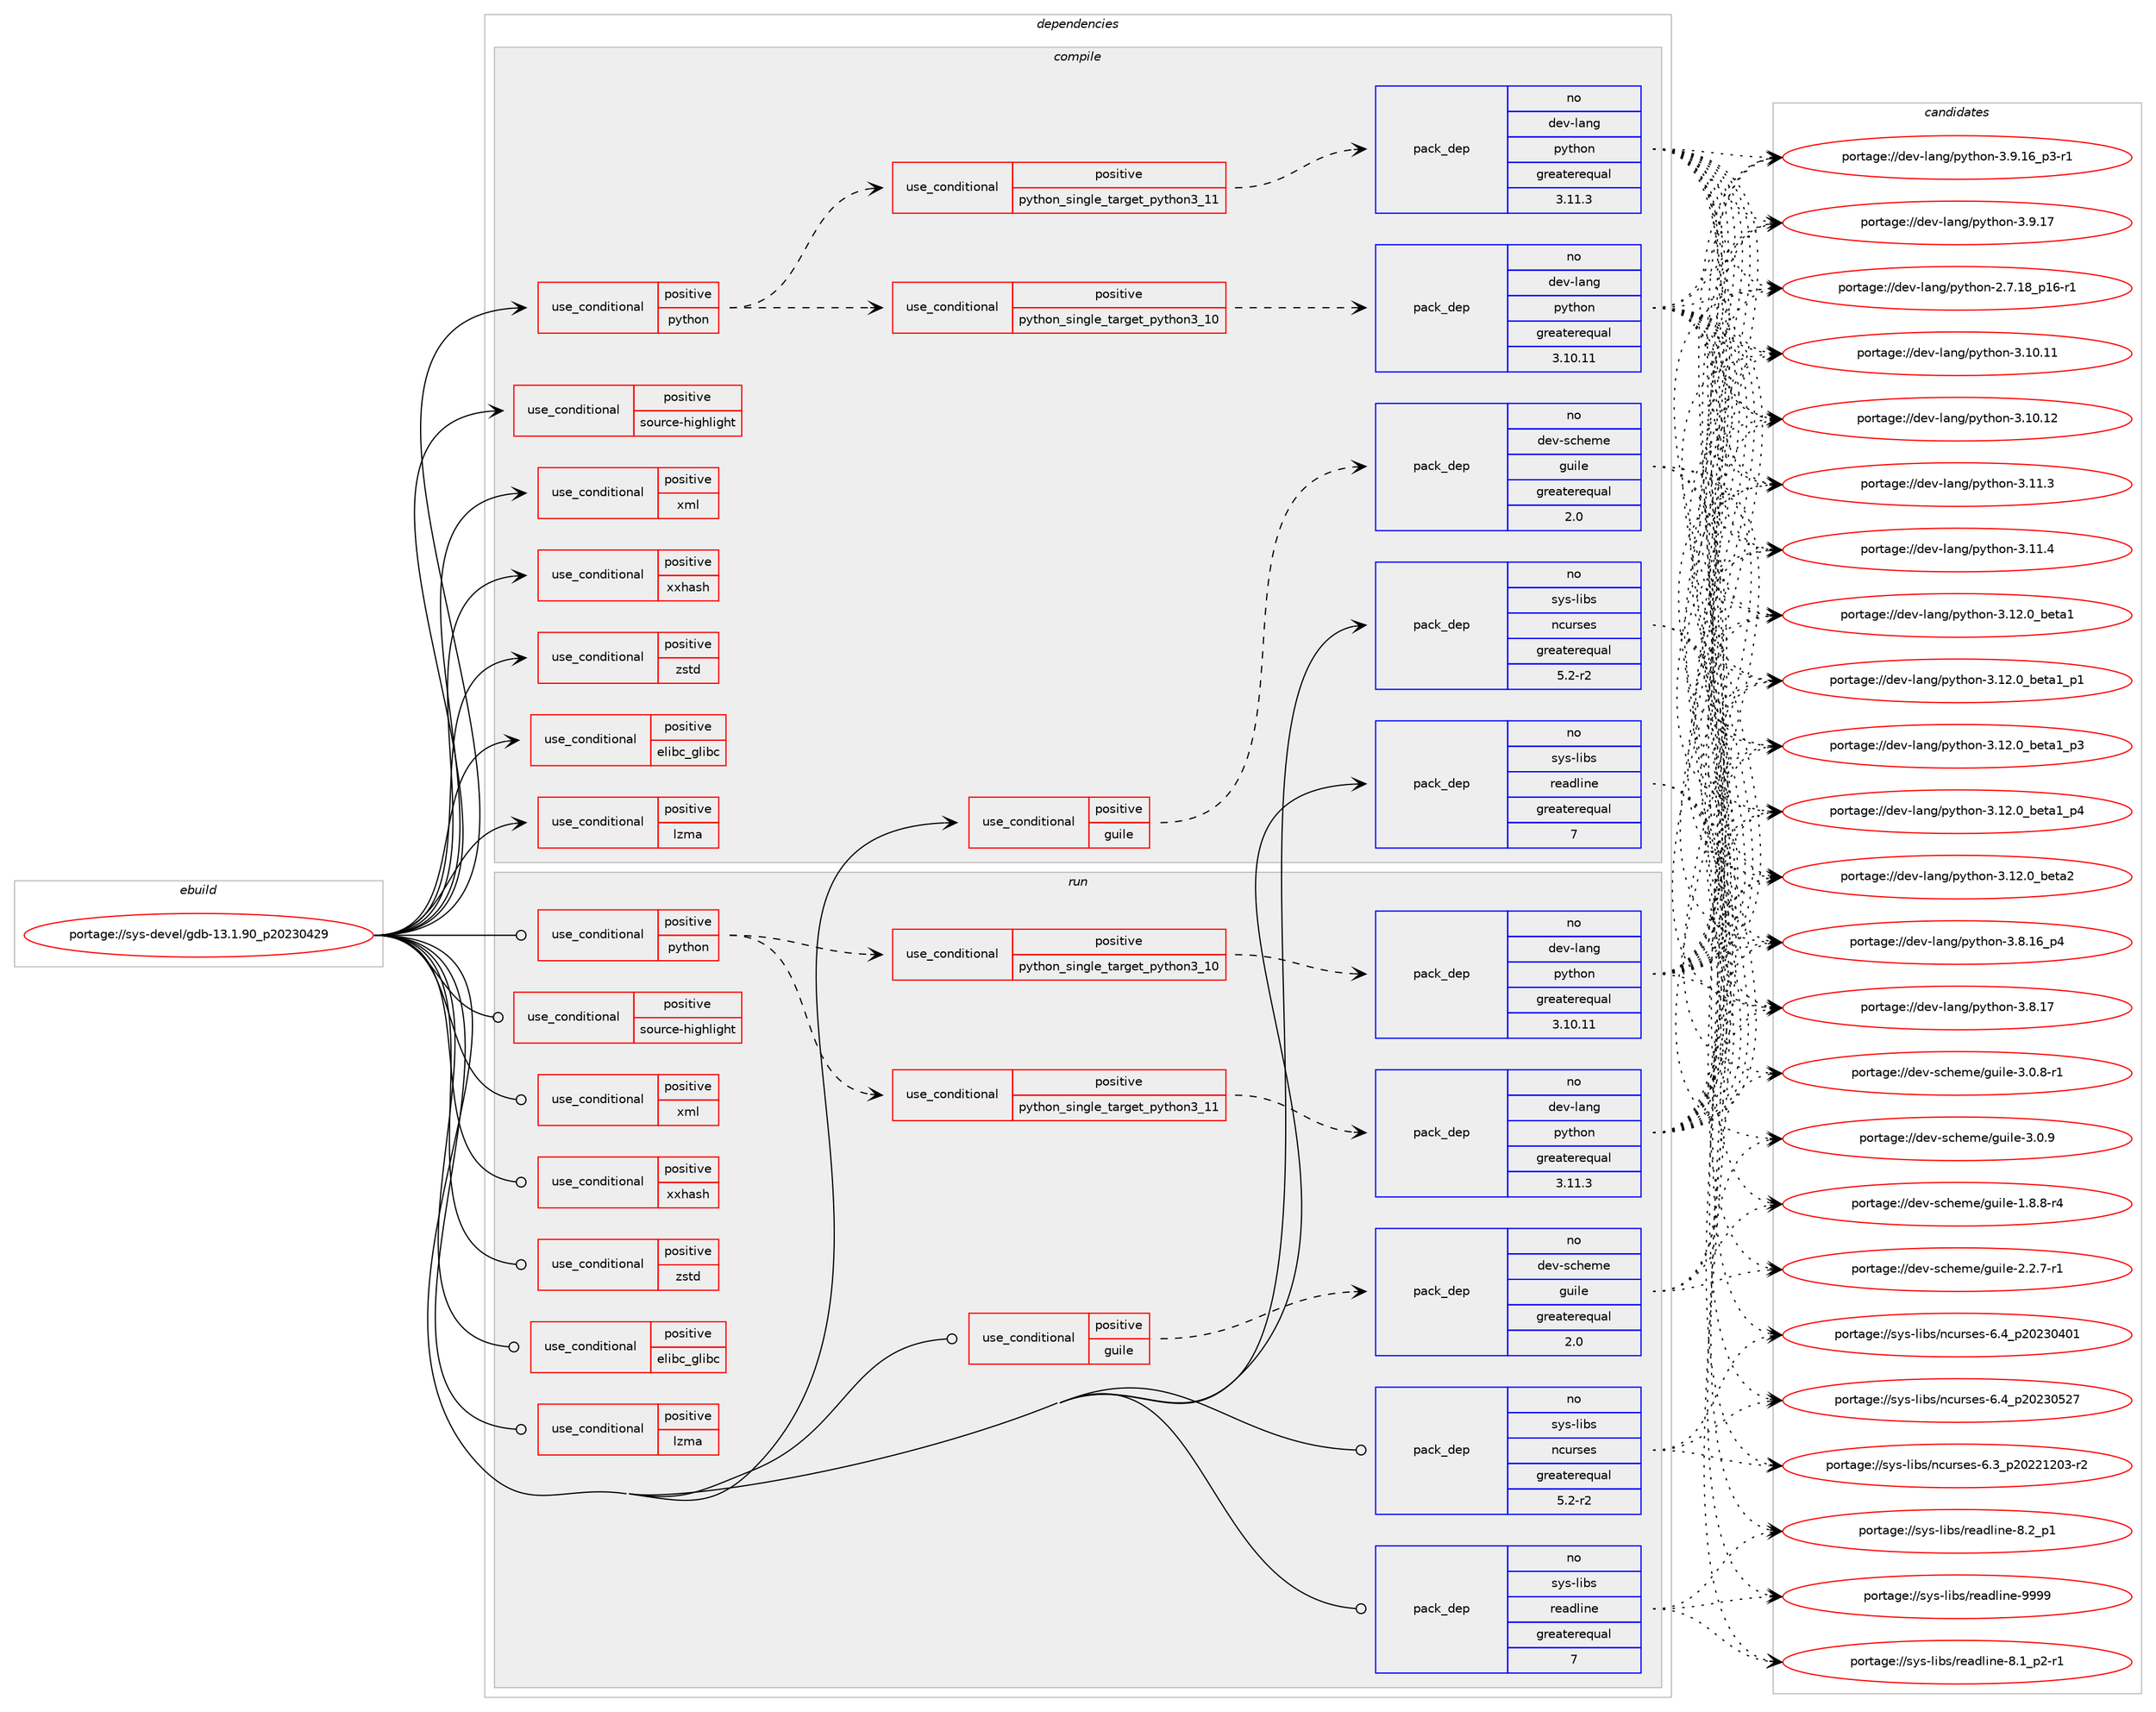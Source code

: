 digraph prolog {

# *************
# Graph options
# *************

newrank=true;
concentrate=true;
compound=true;
graph [rankdir=LR,fontname=Helvetica,fontsize=10,ranksep=1.5];#, ranksep=2.5, nodesep=0.2];
edge  [arrowhead=vee];
node  [fontname=Helvetica,fontsize=10];

# **********
# The ebuild
# **********

subgraph cluster_leftcol {
color=gray;
rank=same;
label=<<i>ebuild</i>>;
id [label="portage://sys-devel/gdb-13.1.90_p20230429", color=red, width=4, href="../sys-devel/gdb-13.1.90_p20230429.svg"];
}

# ****************
# The dependencies
# ****************

subgraph cluster_midcol {
color=gray;
label=<<i>dependencies</i>>;
subgraph cluster_compile {
fillcolor="#eeeeee";
style=filled;
label=<<i>compile</i>>;
subgraph cond1242 {
dependency2125 [label=<<TABLE BORDER="0" CELLBORDER="1" CELLSPACING="0" CELLPADDING="4"><TR><TD ROWSPAN="3" CELLPADDING="10">use_conditional</TD></TR><TR><TD>positive</TD></TR><TR><TD>elibc_glibc</TD></TR></TABLE>>, shape=none, color=red];
# *** BEGIN UNKNOWN DEPENDENCY TYPE (TODO) ***
# dependency2125 -> package_dependency(portage://sys-devel/gdb-13.1.90_p20230429,install,no,net-libs,libnsl,none,[,,],any_same_slot,[])
# *** END UNKNOWN DEPENDENCY TYPE (TODO) ***

}
id:e -> dependency2125:w [weight=20,style="solid",arrowhead="vee"];
subgraph cond1243 {
dependency2126 [label=<<TABLE BORDER="0" CELLBORDER="1" CELLSPACING="0" CELLPADDING="4"><TR><TD ROWSPAN="3" CELLPADDING="10">use_conditional</TD></TR><TR><TD>positive</TD></TR><TR><TD>guile</TD></TR></TABLE>>, shape=none, color=red];
subgraph pack860 {
dependency2127 [label=<<TABLE BORDER="0" CELLBORDER="1" CELLSPACING="0" CELLPADDING="4" WIDTH="220"><TR><TD ROWSPAN="6" CELLPADDING="30">pack_dep</TD></TR><TR><TD WIDTH="110">no</TD></TR><TR><TD>dev-scheme</TD></TR><TR><TD>guile</TD></TR><TR><TD>greaterequal</TD></TR><TR><TD>2.0</TD></TR></TABLE>>, shape=none, color=blue];
}
dependency2126:e -> dependency2127:w [weight=20,style="dashed",arrowhead="vee"];
}
id:e -> dependency2126:w [weight=20,style="solid",arrowhead="vee"];
subgraph cond1244 {
dependency2128 [label=<<TABLE BORDER="0" CELLBORDER="1" CELLSPACING="0" CELLPADDING="4"><TR><TD ROWSPAN="3" CELLPADDING="10">use_conditional</TD></TR><TR><TD>positive</TD></TR><TR><TD>lzma</TD></TR></TABLE>>, shape=none, color=red];
# *** BEGIN UNKNOWN DEPENDENCY TYPE (TODO) ***
# dependency2128 -> package_dependency(portage://sys-devel/gdb-13.1.90_p20230429,install,no,app-arch,xz-utils,none,[,,],[],[])
# *** END UNKNOWN DEPENDENCY TYPE (TODO) ***

}
id:e -> dependency2128:w [weight=20,style="solid",arrowhead="vee"];
subgraph cond1245 {
dependency2129 [label=<<TABLE BORDER="0" CELLBORDER="1" CELLSPACING="0" CELLPADDING="4"><TR><TD ROWSPAN="3" CELLPADDING="10">use_conditional</TD></TR><TR><TD>positive</TD></TR><TR><TD>python</TD></TR></TABLE>>, shape=none, color=red];
subgraph cond1246 {
dependency2130 [label=<<TABLE BORDER="0" CELLBORDER="1" CELLSPACING="0" CELLPADDING="4"><TR><TD ROWSPAN="3" CELLPADDING="10">use_conditional</TD></TR><TR><TD>positive</TD></TR><TR><TD>python_single_target_python3_10</TD></TR></TABLE>>, shape=none, color=red];
subgraph pack861 {
dependency2131 [label=<<TABLE BORDER="0" CELLBORDER="1" CELLSPACING="0" CELLPADDING="4" WIDTH="220"><TR><TD ROWSPAN="6" CELLPADDING="30">pack_dep</TD></TR><TR><TD WIDTH="110">no</TD></TR><TR><TD>dev-lang</TD></TR><TR><TD>python</TD></TR><TR><TD>greaterequal</TD></TR><TR><TD>3.10.11</TD></TR></TABLE>>, shape=none, color=blue];
}
dependency2130:e -> dependency2131:w [weight=20,style="dashed",arrowhead="vee"];
}
dependency2129:e -> dependency2130:w [weight=20,style="dashed",arrowhead="vee"];
subgraph cond1247 {
dependency2132 [label=<<TABLE BORDER="0" CELLBORDER="1" CELLSPACING="0" CELLPADDING="4"><TR><TD ROWSPAN="3" CELLPADDING="10">use_conditional</TD></TR><TR><TD>positive</TD></TR><TR><TD>python_single_target_python3_11</TD></TR></TABLE>>, shape=none, color=red];
subgraph pack862 {
dependency2133 [label=<<TABLE BORDER="0" CELLBORDER="1" CELLSPACING="0" CELLPADDING="4" WIDTH="220"><TR><TD ROWSPAN="6" CELLPADDING="30">pack_dep</TD></TR><TR><TD WIDTH="110">no</TD></TR><TR><TD>dev-lang</TD></TR><TR><TD>python</TD></TR><TR><TD>greaterequal</TD></TR><TR><TD>3.11.3</TD></TR></TABLE>>, shape=none, color=blue];
}
dependency2132:e -> dependency2133:w [weight=20,style="dashed",arrowhead="vee"];
}
dependency2129:e -> dependency2132:w [weight=20,style="dashed",arrowhead="vee"];
}
id:e -> dependency2129:w [weight=20,style="solid",arrowhead="vee"];
subgraph cond1248 {
dependency2134 [label=<<TABLE BORDER="0" CELLBORDER="1" CELLSPACING="0" CELLPADDING="4"><TR><TD ROWSPAN="3" CELLPADDING="10">use_conditional</TD></TR><TR><TD>positive</TD></TR><TR><TD>source-highlight</TD></TR></TABLE>>, shape=none, color=red];
# *** BEGIN UNKNOWN DEPENDENCY TYPE (TODO) ***
# dependency2134 -> package_dependency(portage://sys-devel/gdb-13.1.90_p20230429,install,no,dev-util,source-highlight,none,[,,],[],[])
# *** END UNKNOWN DEPENDENCY TYPE (TODO) ***

}
id:e -> dependency2134:w [weight=20,style="solid",arrowhead="vee"];
subgraph cond1249 {
dependency2135 [label=<<TABLE BORDER="0" CELLBORDER="1" CELLSPACING="0" CELLPADDING="4"><TR><TD ROWSPAN="3" CELLPADDING="10">use_conditional</TD></TR><TR><TD>positive</TD></TR><TR><TD>xml</TD></TR></TABLE>>, shape=none, color=red];
# *** BEGIN UNKNOWN DEPENDENCY TYPE (TODO) ***
# dependency2135 -> package_dependency(portage://sys-devel/gdb-13.1.90_p20230429,install,no,dev-libs,expat,none,[,,],[],[])
# *** END UNKNOWN DEPENDENCY TYPE (TODO) ***

}
id:e -> dependency2135:w [weight=20,style="solid",arrowhead="vee"];
subgraph cond1250 {
dependency2136 [label=<<TABLE BORDER="0" CELLBORDER="1" CELLSPACING="0" CELLPADDING="4"><TR><TD ROWSPAN="3" CELLPADDING="10">use_conditional</TD></TR><TR><TD>positive</TD></TR><TR><TD>xxhash</TD></TR></TABLE>>, shape=none, color=red];
# *** BEGIN UNKNOWN DEPENDENCY TYPE (TODO) ***
# dependency2136 -> package_dependency(portage://sys-devel/gdb-13.1.90_p20230429,install,no,dev-libs,xxhash,none,[,,],[],[])
# *** END UNKNOWN DEPENDENCY TYPE (TODO) ***

}
id:e -> dependency2136:w [weight=20,style="solid",arrowhead="vee"];
subgraph cond1251 {
dependency2137 [label=<<TABLE BORDER="0" CELLBORDER="1" CELLSPACING="0" CELLPADDING="4"><TR><TD ROWSPAN="3" CELLPADDING="10">use_conditional</TD></TR><TR><TD>positive</TD></TR><TR><TD>zstd</TD></TR></TABLE>>, shape=none, color=red];
# *** BEGIN UNKNOWN DEPENDENCY TYPE (TODO) ***
# dependency2137 -> package_dependency(portage://sys-devel/gdb-13.1.90_p20230429,install,no,app-arch,zstd,none,[,,],any_same_slot,[])
# *** END UNKNOWN DEPENDENCY TYPE (TODO) ***

}
id:e -> dependency2137:w [weight=20,style="solid",arrowhead="vee"];
# *** BEGIN UNKNOWN DEPENDENCY TYPE (TODO) ***
# id -> package_dependency(portage://sys-devel/gdb-13.1.90_p20230429,install,no,dev-libs,gmp,none,[,,],any_same_slot,[])
# *** END UNKNOWN DEPENDENCY TYPE (TODO) ***

# *** BEGIN UNKNOWN DEPENDENCY TYPE (TODO) ***
# id -> package_dependency(portage://sys-devel/gdb-13.1.90_p20230429,install,no,dev-libs,mpfr,none,[,,],any_same_slot,[])
# *** END UNKNOWN DEPENDENCY TYPE (TODO) ***

subgraph pack863 {
dependency2138 [label=<<TABLE BORDER="0" CELLBORDER="1" CELLSPACING="0" CELLPADDING="4" WIDTH="220"><TR><TD ROWSPAN="6" CELLPADDING="30">pack_dep</TD></TR><TR><TD WIDTH="110">no</TD></TR><TR><TD>sys-libs</TD></TR><TR><TD>ncurses</TD></TR><TR><TD>greaterequal</TD></TR><TR><TD>5.2-r2</TD></TR></TABLE>>, shape=none, color=blue];
}
id:e -> dependency2138:w [weight=20,style="solid",arrowhead="vee"];
subgraph pack864 {
dependency2139 [label=<<TABLE BORDER="0" CELLBORDER="1" CELLSPACING="0" CELLPADDING="4" WIDTH="220"><TR><TD ROWSPAN="6" CELLPADDING="30">pack_dep</TD></TR><TR><TD WIDTH="110">no</TD></TR><TR><TD>sys-libs</TD></TR><TR><TD>readline</TD></TR><TR><TD>greaterequal</TD></TR><TR><TD>7</TD></TR></TABLE>>, shape=none, color=blue];
}
id:e -> dependency2139:w [weight=20,style="solid",arrowhead="vee"];
# *** BEGIN UNKNOWN DEPENDENCY TYPE (TODO) ***
# id -> package_dependency(portage://sys-devel/gdb-13.1.90_p20230429,install,no,sys-libs,zlib,none,[,,],[],[])
# *** END UNKNOWN DEPENDENCY TYPE (TODO) ***

}
subgraph cluster_compileandrun {
fillcolor="#eeeeee";
style=filled;
label=<<i>compile and run</i>>;
}
subgraph cluster_run {
fillcolor="#eeeeee";
style=filled;
label=<<i>run</i>>;
subgraph cond1252 {
dependency2140 [label=<<TABLE BORDER="0" CELLBORDER="1" CELLSPACING="0" CELLPADDING="4"><TR><TD ROWSPAN="3" CELLPADDING="10">use_conditional</TD></TR><TR><TD>positive</TD></TR><TR><TD>elibc_glibc</TD></TR></TABLE>>, shape=none, color=red];
# *** BEGIN UNKNOWN DEPENDENCY TYPE (TODO) ***
# dependency2140 -> package_dependency(portage://sys-devel/gdb-13.1.90_p20230429,run,no,net-libs,libnsl,none,[,,],any_same_slot,[])
# *** END UNKNOWN DEPENDENCY TYPE (TODO) ***

}
id:e -> dependency2140:w [weight=20,style="solid",arrowhead="odot"];
subgraph cond1253 {
dependency2141 [label=<<TABLE BORDER="0" CELLBORDER="1" CELLSPACING="0" CELLPADDING="4"><TR><TD ROWSPAN="3" CELLPADDING="10">use_conditional</TD></TR><TR><TD>positive</TD></TR><TR><TD>guile</TD></TR></TABLE>>, shape=none, color=red];
subgraph pack865 {
dependency2142 [label=<<TABLE BORDER="0" CELLBORDER="1" CELLSPACING="0" CELLPADDING="4" WIDTH="220"><TR><TD ROWSPAN="6" CELLPADDING="30">pack_dep</TD></TR><TR><TD WIDTH="110">no</TD></TR><TR><TD>dev-scheme</TD></TR><TR><TD>guile</TD></TR><TR><TD>greaterequal</TD></TR><TR><TD>2.0</TD></TR></TABLE>>, shape=none, color=blue];
}
dependency2141:e -> dependency2142:w [weight=20,style="dashed",arrowhead="vee"];
}
id:e -> dependency2141:w [weight=20,style="solid",arrowhead="odot"];
subgraph cond1254 {
dependency2143 [label=<<TABLE BORDER="0" CELLBORDER="1" CELLSPACING="0" CELLPADDING="4"><TR><TD ROWSPAN="3" CELLPADDING="10">use_conditional</TD></TR><TR><TD>positive</TD></TR><TR><TD>lzma</TD></TR></TABLE>>, shape=none, color=red];
# *** BEGIN UNKNOWN DEPENDENCY TYPE (TODO) ***
# dependency2143 -> package_dependency(portage://sys-devel/gdb-13.1.90_p20230429,run,no,app-arch,xz-utils,none,[,,],[],[])
# *** END UNKNOWN DEPENDENCY TYPE (TODO) ***

}
id:e -> dependency2143:w [weight=20,style="solid",arrowhead="odot"];
subgraph cond1255 {
dependency2144 [label=<<TABLE BORDER="0" CELLBORDER="1" CELLSPACING="0" CELLPADDING="4"><TR><TD ROWSPAN="3" CELLPADDING="10">use_conditional</TD></TR><TR><TD>positive</TD></TR><TR><TD>python</TD></TR></TABLE>>, shape=none, color=red];
subgraph cond1256 {
dependency2145 [label=<<TABLE BORDER="0" CELLBORDER="1" CELLSPACING="0" CELLPADDING="4"><TR><TD ROWSPAN="3" CELLPADDING="10">use_conditional</TD></TR><TR><TD>positive</TD></TR><TR><TD>python_single_target_python3_10</TD></TR></TABLE>>, shape=none, color=red];
subgraph pack866 {
dependency2146 [label=<<TABLE BORDER="0" CELLBORDER="1" CELLSPACING="0" CELLPADDING="4" WIDTH="220"><TR><TD ROWSPAN="6" CELLPADDING="30">pack_dep</TD></TR><TR><TD WIDTH="110">no</TD></TR><TR><TD>dev-lang</TD></TR><TR><TD>python</TD></TR><TR><TD>greaterequal</TD></TR><TR><TD>3.10.11</TD></TR></TABLE>>, shape=none, color=blue];
}
dependency2145:e -> dependency2146:w [weight=20,style="dashed",arrowhead="vee"];
}
dependency2144:e -> dependency2145:w [weight=20,style="dashed",arrowhead="vee"];
subgraph cond1257 {
dependency2147 [label=<<TABLE BORDER="0" CELLBORDER="1" CELLSPACING="0" CELLPADDING="4"><TR><TD ROWSPAN="3" CELLPADDING="10">use_conditional</TD></TR><TR><TD>positive</TD></TR><TR><TD>python_single_target_python3_11</TD></TR></TABLE>>, shape=none, color=red];
subgraph pack867 {
dependency2148 [label=<<TABLE BORDER="0" CELLBORDER="1" CELLSPACING="0" CELLPADDING="4" WIDTH="220"><TR><TD ROWSPAN="6" CELLPADDING="30">pack_dep</TD></TR><TR><TD WIDTH="110">no</TD></TR><TR><TD>dev-lang</TD></TR><TR><TD>python</TD></TR><TR><TD>greaterequal</TD></TR><TR><TD>3.11.3</TD></TR></TABLE>>, shape=none, color=blue];
}
dependency2147:e -> dependency2148:w [weight=20,style="dashed",arrowhead="vee"];
}
dependency2144:e -> dependency2147:w [weight=20,style="dashed",arrowhead="vee"];
}
id:e -> dependency2144:w [weight=20,style="solid",arrowhead="odot"];
subgraph cond1258 {
dependency2149 [label=<<TABLE BORDER="0" CELLBORDER="1" CELLSPACING="0" CELLPADDING="4"><TR><TD ROWSPAN="3" CELLPADDING="10">use_conditional</TD></TR><TR><TD>positive</TD></TR><TR><TD>source-highlight</TD></TR></TABLE>>, shape=none, color=red];
# *** BEGIN UNKNOWN DEPENDENCY TYPE (TODO) ***
# dependency2149 -> package_dependency(portage://sys-devel/gdb-13.1.90_p20230429,run,no,dev-util,source-highlight,none,[,,],[],[])
# *** END UNKNOWN DEPENDENCY TYPE (TODO) ***

}
id:e -> dependency2149:w [weight=20,style="solid",arrowhead="odot"];
subgraph cond1259 {
dependency2150 [label=<<TABLE BORDER="0" CELLBORDER="1" CELLSPACING="0" CELLPADDING="4"><TR><TD ROWSPAN="3" CELLPADDING="10">use_conditional</TD></TR><TR><TD>positive</TD></TR><TR><TD>xml</TD></TR></TABLE>>, shape=none, color=red];
# *** BEGIN UNKNOWN DEPENDENCY TYPE (TODO) ***
# dependency2150 -> package_dependency(portage://sys-devel/gdb-13.1.90_p20230429,run,no,dev-libs,expat,none,[,,],[],[])
# *** END UNKNOWN DEPENDENCY TYPE (TODO) ***

}
id:e -> dependency2150:w [weight=20,style="solid",arrowhead="odot"];
subgraph cond1260 {
dependency2151 [label=<<TABLE BORDER="0" CELLBORDER="1" CELLSPACING="0" CELLPADDING="4"><TR><TD ROWSPAN="3" CELLPADDING="10">use_conditional</TD></TR><TR><TD>positive</TD></TR><TR><TD>xxhash</TD></TR></TABLE>>, shape=none, color=red];
# *** BEGIN UNKNOWN DEPENDENCY TYPE (TODO) ***
# dependency2151 -> package_dependency(portage://sys-devel/gdb-13.1.90_p20230429,run,no,dev-libs,xxhash,none,[,,],[],[])
# *** END UNKNOWN DEPENDENCY TYPE (TODO) ***

}
id:e -> dependency2151:w [weight=20,style="solid",arrowhead="odot"];
subgraph cond1261 {
dependency2152 [label=<<TABLE BORDER="0" CELLBORDER="1" CELLSPACING="0" CELLPADDING="4"><TR><TD ROWSPAN="3" CELLPADDING="10">use_conditional</TD></TR><TR><TD>positive</TD></TR><TR><TD>zstd</TD></TR></TABLE>>, shape=none, color=red];
# *** BEGIN UNKNOWN DEPENDENCY TYPE (TODO) ***
# dependency2152 -> package_dependency(portage://sys-devel/gdb-13.1.90_p20230429,run,no,app-arch,zstd,none,[,,],any_same_slot,[])
# *** END UNKNOWN DEPENDENCY TYPE (TODO) ***

}
id:e -> dependency2152:w [weight=20,style="solid",arrowhead="odot"];
# *** BEGIN UNKNOWN DEPENDENCY TYPE (TODO) ***
# id -> package_dependency(portage://sys-devel/gdb-13.1.90_p20230429,run,no,dev-libs,gmp,none,[,,],any_same_slot,[])
# *** END UNKNOWN DEPENDENCY TYPE (TODO) ***

# *** BEGIN UNKNOWN DEPENDENCY TYPE (TODO) ***
# id -> package_dependency(portage://sys-devel/gdb-13.1.90_p20230429,run,no,dev-libs,mpfr,none,[,,],any_same_slot,[])
# *** END UNKNOWN DEPENDENCY TYPE (TODO) ***

subgraph pack868 {
dependency2153 [label=<<TABLE BORDER="0" CELLBORDER="1" CELLSPACING="0" CELLPADDING="4" WIDTH="220"><TR><TD ROWSPAN="6" CELLPADDING="30">pack_dep</TD></TR><TR><TD WIDTH="110">no</TD></TR><TR><TD>sys-libs</TD></TR><TR><TD>ncurses</TD></TR><TR><TD>greaterequal</TD></TR><TR><TD>5.2-r2</TD></TR></TABLE>>, shape=none, color=blue];
}
id:e -> dependency2153:w [weight=20,style="solid",arrowhead="odot"];
subgraph pack869 {
dependency2154 [label=<<TABLE BORDER="0" CELLBORDER="1" CELLSPACING="0" CELLPADDING="4" WIDTH="220"><TR><TD ROWSPAN="6" CELLPADDING="30">pack_dep</TD></TR><TR><TD WIDTH="110">no</TD></TR><TR><TD>sys-libs</TD></TR><TR><TD>readline</TD></TR><TR><TD>greaterequal</TD></TR><TR><TD>7</TD></TR></TABLE>>, shape=none, color=blue];
}
id:e -> dependency2154:w [weight=20,style="solid",arrowhead="odot"];
# *** BEGIN UNKNOWN DEPENDENCY TYPE (TODO) ***
# id -> package_dependency(portage://sys-devel/gdb-13.1.90_p20230429,run,no,sys-libs,zlib,none,[,,],[],[])
# *** END UNKNOWN DEPENDENCY TYPE (TODO) ***

}
}

# **************
# The candidates
# **************

subgraph cluster_choices {
rank=same;
color=gray;
label=<<i>candidates</i>>;

subgraph choice860 {
color=black;
nodesep=1;
choice1001011184511599104101109101471031171051081014549465646564511452 [label="portage://dev-scheme/guile-1.8.8-r4", color=red, width=4,href="../dev-scheme/guile-1.8.8-r4.svg"];
choice1001011184511599104101109101471031171051081014550465046554511449 [label="portage://dev-scheme/guile-2.2.7-r1", color=red, width=4,href="../dev-scheme/guile-2.2.7-r1.svg"];
choice1001011184511599104101109101471031171051081014551464846564511449 [label="portage://dev-scheme/guile-3.0.8-r1", color=red, width=4,href="../dev-scheme/guile-3.0.8-r1.svg"];
choice100101118451159910410110910147103117105108101455146484657 [label="portage://dev-scheme/guile-3.0.9", color=red, width=4,href="../dev-scheme/guile-3.0.9.svg"];
dependency2127:e -> choice1001011184511599104101109101471031171051081014549465646564511452:w [style=dotted,weight="100"];
dependency2127:e -> choice1001011184511599104101109101471031171051081014550465046554511449:w [style=dotted,weight="100"];
dependency2127:e -> choice1001011184511599104101109101471031171051081014551464846564511449:w [style=dotted,weight="100"];
dependency2127:e -> choice100101118451159910410110910147103117105108101455146484657:w [style=dotted,weight="100"];
}
subgraph choice861 {
color=black;
nodesep=1;
choice100101118451089711010347112121116104111110455046554649569511249544511449 [label="portage://dev-lang/python-2.7.18_p16-r1", color=red, width=4,href="../dev-lang/python-2.7.18_p16-r1.svg"];
choice1001011184510897110103471121211161041111104551464948464949 [label="portage://dev-lang/python-3.10.11", color=red, width=4,href="../dev-lang/python-3.10.11.svg"];
choice1001011184510897110103471121211161041111104551464948464950 [label="portage://dev-lang/python-3.10.12", color=red, width=4,href="../dev-lang/python-3.10.12.svg"];
choice10010111845108971101034711212111610411111045514649494651 [label="portage://dev-lang/python-3.11.3", color=red, width=4,href="../dev-lang/python-3.11.3.svg"];
choice10010111845108971101034711212111610411111045514649494652 [label="portage://dev-lang/python-3.11.4", color=red, width=4,href="../dev-lang/python-3.11.4.svg"];
choice1001011184510897110103471121211161041111104551464950464895981011169749 [label="portage://dev-lang/python-3.12.0_beta1", color=red, width=4,href="../dev-lang/python-3.12.0_beta1.svg"];
choice10010111845108971101034711212111610411111045514649504648959810111697499511249 [label="portage://dev-lang/python-3.12.0_beta1_p1", color=red, width=4,href="../dev-lang/python-3.12.0_beta1_p1.svg"];
choice10010111845108971101034711212111610411111045514649504648959810111697499511251 [label="portage://dev-lang/python-3.12.0_beta1_p3", color=red, width=4,href="../dev-lang/python-3.12.0_beta1_p3.svg"];
choice10010111845108971101034711212111610411111045514649504648959810111697499511252 [label="portage://dev-lang/python-3.12.0_beta1_p4", color=red, width=4,href="../dev-lang/python-3.12.0_beta1_p4.svg"];
choice1001011184510897110103471121211161041111104551464950464895981011169750 [label="portage://dev-lang/python-3.12.0_beta2", color=red, width=4,href="../dev-lang/python-3.12.0_beta2.svg"];
choice100101118451089711010347112121116104111110455146564649549511252 [label="portage://dev-lang/python-3.8.16_p4", color=red, width=4,href="../dev-lang/python-3.8.16_p4.svg"];
choice10010111845108971101034711212111610411111045514656464955 [label="portage://dev-lang/python-3.8.17", color=red, width=4,href="../dev-lang/python-3.8.17.svg"];
choice1001011184510897110103471121211161041111104551465746495495112514511449 [label="portage://dev-lang/python-3.9.16_p3-r1", color=red, width=4,href="../dev-lang/python-3.9.16_p3-r1.svg"];
choice10010111845108971101034711212111610411111045514657464955 [label="portage://dev-lang/python-3.9.17", color=red, width=4,href="../dev-lang/python-3.9.17.svg"];
dependency2131:e -> choice100101118451089711010347112121116104111110455046554649569511249544511449:w [style=dotted,weight="100"];
dependency2131:e -> choice1001011184510897110103471121211161041111104551464948464949:w [style=dotted,weight="100"];
dependency2131:e -> choice1001011184510897110103471121211161041111104551464948464950:w [style=dotted,weight="100"];
dependency2131:e -> choice10010111845108971101034711212111610411111045514649494651:w [style=dotted,weight="100"];
dependency2131:e -> choice10010111845108971101034711212111610411111045514649494652:w [style=dotted,weight="100"];
dependency2131:e -> choice1001011184510897110103471121211161041111104551464950464895981011169749:w [style=dotted,weight="100"];
dependency2131:e -> choice10010111845108971101034711212111610411111045514649504648959810111697499511249:w [style=dotted,weight="100"];
dependency2131:e -> choice10010111845108971101034711212111610411111045514649504648959810111697499511251:w [style=dotted,weight="100"];
dependency2131:e -> choice10010111845108971101034711212111610411111045514649504648959810111697499511252:w [style=dotted,weight="100"];
dependency2131:e -> choice1001011184510897110103471121211161041111104551464950464895981011169750:w [style=dotted,weight="100"];
dependency2131:e -> choice100101118451089711010347112121116104111110455146564649549511252:w [style=dotted,weight="100"];
dependency2131:e -> choice10010111845108971101034711212111610411111045514656464955:w [style=dotted,weight="100"];
dependency2131:e -> choice1001011184510897110103471121211161041111104551465746495495112514511449:w [style=dotted,weight="100"];
dependency2131:e -> choice10010111845108971101034711212111610411111045514657464955:w [style=dotted,weight="100"];
}
subgraph choice862 {
color=black;
nodesep=1;
choice100101118451089711010347112121116104111110455046554649569511249544511449 [label="portage://dev-lang/python-2.7.18_p16-r1", color=red, width=4,href="../dev-lang/python-2.7.18_p16-r1.svg"];
choice1001011184510897110103471121211161041111104551464948464949 [label="portage://dev-lang/python-3.10.11", color=red, width=4,href="../dev-lang/python-3.10.11.svg"];
choice1001011184510897110103471121211161041111104551464948464950 [label="portage://dev-lang/python-3.10.12", color=red, width=4,href="../dev-lang/python-3.10.12.svg"];
choice10010111845108971101034711212111610411111045514649494651 [label="portage://dev-lang/python-3.11.3", color=red, width=4,href="../dev-lang/python-3.11.3.svg"];
choice10010111845108971101034711212111610411111045514649494652 [label="portage://dev-lang/python-3.11.4", color=red, width=4,href="../dev-lang/python-3.11.4.svg"];
choice1001011184510897110103471121211161041111104551464950464895981011169749 [label="portage://dev-lang/python-3.12.0_beta1", color=red, width=4,href="../dev-lang/python-3.12.0_beta1.svg"];
choice10010111845108971101034711212111610411111045514649504648959810111697499511249 [label="portage://dev-lang/python-3.12.0_beta1_p1", color=red, width=4,href="../dev-lang/python-3.12.0_beta1_p1.svg"];
choice10010111845108971101034711212111610411111045514649504648959810111697499511251 [label="portage://dev-lang/python-3.12.0_beta1_p3", color=red, width=4,href="../dev-lang/python-3.12.0_beta1_p3.svg"];
choice10010111845108971101034711212111610411111045514649504648959810111697499511252 [label="portage://dev-lang/python-3.12.0_beta1_p4", color=red, width=4,href="../dev-lang/python-3.12.0_beta1_p4.svg"];
choice1001011184510897110103471121211161041111104551464950464895981011169750 [label="portage://dev-lang/python-3.12.0_beta2", color=red, width=4,href="../dev-lang/python-3.12.0_beta2.svg"];
choice100101118451089711010347112121116104111110455146564649549511252 [label="portage://dev-lang/python-3.8.16_p4", color=red, width=4,href="../dev-lang/python-3.8.16_p4.svg"];
choice10010111845108971101034711212111610411111045514656464955 [label="portage://dev-lang/python-3.8.17", color=red, width=4,href="../dev-lang/python-3.8.17.svg"];
choice1001011184510897110103471121211161041111104551465746495495112514511449 [label="portage://dev-lang/python-3.9.16_p3-r1", color=red, width=4,href="../dev-lang/python-3.9.16_p3-r1.svg"];
choice10010111845108971101034711212111610411111045514657464955 [label="portage://dev-lang/python-3.9.17", color=red, width=4,href="../dev-lang/python-3.9.17.svg"];
dependency2133:e -> choice100101118451089711010347112121116104111110455046554649569511249544511449:w [style=dotted,weight="100"];
dependency2133:e -> choice1001011184510897110103471121211161041111104551464948464949:w [style=dotted,weight="100"];
dependency2133:e -> choice1001011184510897110103471121211161041111104551464948464950:w [style=dotted,weight="100"];
dependency2133:e -> choice10010111845108971101034711212111610411111045514649494651:w [style=dotted,weight="100"];
dependency2133:e -> choice10010111845108971101034711212111610411111045514649494652:w [style=dotted,weight="100"];
dependency2133:e -> choice1001011184510897110103471121211161041111104551464950464895981011169749:w [style=dotted,weight="100"];
dependency2133:e -> choice10010111845108971101034711212111610411111045514649504648959810111697499511249:w [style=dotted,weight="100"];
dependency2133:e -> choice10010111845108971101034711212111610411111045514649504648959810111697499511251:w [style=dotted,weight="100"];
dependency2133:e -> choice10010111845108971101034711212111610411111045514649504648959810111697499511252:w [style=dotted,weight="100"];
dependency2133:e -> choice1001011184510897110103471121211161041111104551464950464895981011169750:w [style=dotted,weight="100"];
dependency2133:e -> choice100101118451089711010347112121116104111110455146564649549511252:w [style=dotted,weight="100"];
dependency2133:e -> choice10010111845108971101034711212111610411111045514656464955:w [style=dotted,weight="100"];
dependency2133:e -> choice1001011184510897110103471121211161041111104551465746495495112514511449:w [style=dotted,weight="100"];
dependency2133:e -> choice10010111845108971101034711212111610411111045514657464955:w [style=dotted,weight="100"];
}
subgraph choice863 {
color=black;
nodesep=1;
choice11512111545108105981154711099117114115101115455446519511250485050495048514511450 [label="portage://sys-libs/ncurses-6.3_p20221203-r2", color=red, width=4,href="../sys-libs/ncurses-6.3_p20221203-r2.svg"];
choice1151211154510810598115471109911711411510111545544652951125048505148524849 [label="portage://sys-libs/ncurses-6.4_p20230401", color=red, width=4,href="../sys-libs/ncurses-6.4_p20230401.svg"];
choice1151211154510810598115471109911711411510111545544652951125048505148535055 [label="portage://sys-libs/ncurses-6.4_p20230527", color=red, width=4,href="../sys-libs/ncurses-6.4_p20230527.svg"];
dependency2138:e -> choice11512111545108105981154711099117114115101115455446519511250485050495048514511450:w [style=dotted,weight="100"];
dependency2138:e -> choice1151211154510810598115471109911711411510111545544652951125048505148524849:w [style=dotted,weight="100"];
dependency2138:e -> choice1151211154510810598115471109911711411510111545544652951125048505148535055:w [style=dotted,weight="100"];
}
subgraph choice864 {
color=black;
nodesep=1;
choice115121115451081059811547114101971001081051101014556464995112504511449 [label="portage://sys-libs/readline-8.1_p2-r1", color=red, width=4,href="../sys-libs/readline-8.1_p2-r1.svg"];
choice11512111545108105981154711410197100108105110101455646509511249 [label="portage://sys-libs/readline-8.2_p1", color=red, width=4,href="../sys-libs/readline-8.2_p1.svg"];
choice115121115451081059811547114101971001081051101014557575757 [label="portage://sys-libs/readline-9999", color=red, width=4,href="../sys-libs/readline-9999.svg"];
dependency2139:e -> choice115121115451081059811547114101971001081051101014556464995112504511449:w [style=dotted,weight="100"];
dependency2139:e -> choice11512111545108105981154711410197100108105110101455646509511249:w [style=dotted,weight="100"];
dependency2139:e -> choice115121115451081059811547114101971001081051101014557575757:w [style=dotted,weight="100"];
}
subgraph choice865 {
color=black;
nodesep=1;
choice1001011184511599104101109101471031171051081014549465646564511452 [label="portage://dev-scheme/guile-1.8.8-r4", color=red, width=4,href="../dev-scheme/guile-1.8.8-r4.svg"];
choice1001011184511599104101109101471031171051081014550465046554511449 [label="portage://dev-scheme/guile-2.2.7-r1", color=red, width=4,href="../dev-scheme/guile-2.2.7-r1.svg"];
choice1001011184511599104101109101471031171051081014551464846564511449 [label="portage://dev-scheme/guile-3.0.8-r1", color=red, width=4,href="../dev-scheme/guile-3.0.8-r1.svg"];
choice100101118451159910410110910147103117105108101455146484657 [label="portage://dev-scheme/guile-3.0.9", color=red, width=4,href="../dev-scheme/guile-3.0.9.svg"];
dependency2142:e -> choice1001011184511599104101109101471031171051081014549465646564511452:w [style=dotted,weight="100"];
dependency2142:e -> choice1001011184511599104101109101471031171051081014550465046554511449:w [style=dotted,weight="100"];
dependency2142:e -> choice1001011184511599104101109101471031171051081014551464846564511449:w [style=dotted,weight="100"];
dependency2142:e -> choice100101118451159910410110910147103117105108101455146484657:w [style=dotted,weight="100"];
}
subgraph choice866 {
color=black;
nodesep=1;
choice100101118451089711010347112121116104111110455046554649569511249544511449 [label="portage://dev-lang/python-2.7.18_p16-r1", color=red, width=4,href="../dev-lang/python-2.7.18_p16-r1.svg"];
choice1001011184510897110103471121211161041111104551464948464949 [label="portage://dev-lang/python-3.10.11", color=red, width=4,href="../dev-lang/python-3.10.11.svg"];
choice1001011184510897110103471121211161041111104551464948464950 [label="portage://dev-lang/python-3.10.12", color=red, width=4,href="../dev-lang/python-3.10.12.svg"];
choice10010111845108971101034711212111610411111045514649494651 [label="portage://dev-lang/python-3.11.3", color=red, width=4,href="../dev-lang/python-3.11.3.svg"];
choice10010111845108971101034711212111610411111045514649494652 [label="portage://dev-lang/python-3.11.4", color=red, width=4,href="../dev-lang/python-3.11.4.svg"];
choice1001011184510897110103471121211161041111104551464950464895981011169749 [label="portage://dev-lang/python-3.12.0_beta1", color=red, width=4,href="../dev-lang/python-3.12.0_beta1.svg"];
choice10010111845108971101034711212111610411111045514649504648959810111697499511249 [label="portage://dev-lang/python-3.12.0_beta1_p1", color=red, width=4,href="../dev-lang/python-3.12.0_beta1_p1.svg"];
choice10010111845108971101034711212111610411111045514649504648959810111697499511251 [label="portage://dev-lang/python-3.12.0_beta1_p3", color=red, width=4,href="../dev-lang/python-3.12.0_beta1_p3.svg"];
choice10010111845108971101034711212111610411111045514649504648959810111697499511252 [label="portage://dev-lang/python-3.12.0_beta1_p4", color=red, width=4,href="../dev-lang/python-3.12.0_beta1_p4.svg"];
choice1001011184510897110103471121211161041111104551464950464895981011169750 [label="portage://dev-lang/python-3.12.0_beta2", color=red, width=4,href="../dev-lang/python-3.12.0_beta2.svg"];
choice100101118451089711010347112121116104111110455146564649549511252 [label="portage://dev-lang/python-3.8.16_p4", color=red, width=4,href="../dev-lang/python-3.8.16_p4.svg"];
choice10010111845108971101034711212111610411111045514656464955 [label="portage://dev-lang/python-3.8.17", color=red, width=4,href="../dev-lang/python-3.8.17.svg"];
choice1001011184510897110103471121211161041111104551465746495495112514511449 [label="portage://dev-lang/python-3.9.16_p3-r1", color=red, width=4,href="../dev-lang/python-3.9.16_p3-r1.svg"];
choice10010111845108971101034711212111610411111045514657464955 [label="portage://dev-lang/python-3.9.17", color=red, width=4,href="../dev-lang/python-3.9.17.svg"];
dependency2146:e -> choice100101118451089711010347112121116104111110455046554649569511249544511449:w [style=dotted,weight="100"];
dependency2146:e -> choice1001011184510897110103471121211161041111104551464948464949:w [style=dotted,weight="100"];
dependency2146:e -> choice1001011184510897110103471121211161041111104551464948464950:w [style=dotted,weight="100"];
dependency2146:e -> choice10010111845108971101034711212111610411111045514649494651:w [style=dotted,weight="100"];
dependency2146:e -> choice10010111845108971101034711212111610411111045514649494652:w [style=dotted,weight="100"];
dependency2146:e -> choice1001011184510897110103471121211161041111104551464950464895981011169749:w [style=dotted,weight="100"];
dependency2146:e -> choice10010111845108971101034711212111610411111045514649504648959810111697499511249:w [style=dotted,weight="100"];
dependency2146:e -> choice10010111845108971101034711212111610411111045514649504648959810111697499511251:w [style=dotted,weight="100"];
dependency2146:e -> choice10010111845108971101034711212111610411111045514649504648959810111697499511252:w [style=dotted,weight="100"];
dependency2146:e -> choice1001011184510897110103471121211161041111104551464950464895981011169750:w [style=dotted,weight="100"];
dependency2146:e -> choice100101118451089711010347112121116104111110455146564649549511252:w [style=dotted,weight="100"];
dependency2146:e -> choice10010111845108971101034711212111610411111045514656464955:w [style=dotted,weight="100"];
dependency2146:e -> choice1001011184510897110103471121211161041111104551465746495495112514511449:w [style=dotted,weight="100"];
dependency2146:e -> choice10010111845108971101034711212111610411111045514657464955:w [style=dotted,weight="100"];
}
subgraph choice867 {
color=black;
nodesep=1;
choice100101118451089711010347112121116104111110455046554649569511249544511449 [label="portage://dev-lang/python-2.7.18_p16-r1", color=red, width=4,href="../dev-lang/python-2.7.18_p16-r1.svg"];
choice1001011184510897110103471121211161041111104551464948464949 [label="portage://dev-lang/python-3.10.11", color=red, width=4,href="../dev-lang/python-3.10.11.svg"];
choice1001011184510897110103471121211161041111104551464948464950 [label="portage://dev-lang/python-3.10.12", color=red, width=4,href="../dev-lang/python-3.10.12.svg"];
choice10010111845108971101034711212111610411111045514649494651 [label="portage://dev-lang/python-3.11.3", color=red, width=4,href="../dev-lang/python-3.11.3.svg"];
choice10010111845108971101034711212111610411111045514649494652 [label="portage://dev-lang/python-3.11.4", color=red, width=4,href="../dev-lang/python-3.11.4.svg"];
choice1001011184510897110103471121211161041111104551464950464895981011169749 [label="portage://dev-lang/python-3.12.0_beta1", color=red, width=4,href="../dev-lang/python-3.12.0_beta1.svg"];
choice10010111845108971101034711212111610411111045514649504648959810111697499511249 [label="portage://dev-lang/python-3.12.0_beta1_p1", color=red, width=4,href="../dev-lang/python-3.12.0_beta1_p1.svg"];
choice10010111845108971101034711212111610411111045514649504648959810111697499511251 [label="portage://dev-lang/python-3.12.0_beta1_p3", color=red, width=4,href="../dev-lang/python-3.12.0_beta1_p3.svg"];
choice10010111845108971101034711212111610411111045514649504648959810111697499511252 [label="portage://dev-lang/python-3.12.0_beta1_p4", color=red, width=4,href="../dev-lang/python-3.12.0_beta1_p4.svg"];
choice1001011184510897110103471121211161041111104551464950464895981011169750 [label="portage://dev-lang/python-3.12.0_beta2", color=red, width=4,href="../dev-lang/python-3.12.0_beta2.svg"];
choice100101118451089711010347112121116104111110455146564649549511252 [label="portage://dev-lang/python-3.8.16_p4", color=red, width=4,href="../dev-lang/python-3.8.16_p4.svg"];
choice10010111845108971101034711212111610411111045514656464955 [label="portage://dev-lang/python-3.8.17", color=red, width=4,href="../dev-lang/python-3.8.17.svg"];
choice1001011184510897110103471121211161041111104551465746495495112514511449 [label="portage://dev-lang/python-3.9.16_p3-r1", color=red, width=4,href="../dev-lang/python-3.9.16_p3-r1.svg"];
choice10010111845108971101034711212111610411111045514657464955 [label="portage://dev-lang/python-3.9.17", color=red, width=4,href="../dev-lang/python-3.9.17.svg"];
dependency2148:e -> choice100101118451089711010347112121116104111110455046554649569511249544511449:w [style=dotted,weight="100"];
dependency2148:e -> choice1001011184510897110103471121211161041111104551464948464949:w [style=dotted,weight="100"];
dependency2148:e -> choice1001011184510897110103471121211161041111104551464948464950:w [style=dotted,weight="100"];
dependency2148:e -> choice10010111845108971101034711212111610411111045514649494651:w [style=dotted,weight="100"];
dependency2148:e -> choice10010111845108971101034711212111610411111045514649494652:w [style=dotted,weight="100"];
dependency2148:e -> choice1001011184510897110103471121211161041111104551464950464895981011169749:w [style=dotted,weight="100"];
dependency2148:e -> choice10010111845108971101034711212111610411111045514649504648959810111697499511249:w [style=dotted,weight="100"];
dependency2148:e -> choice10010111845108971101034711212111610411111045514649504648959810111697499511251:w [style=dotted,weight="100"];
dependency2148:e -> choice10010111845108971101034711212111610411111045514649504648959810111697499511252:w [style=dotted,weight="100"];
dependency2148:e -> choice1001011184510897110103471121211161041111104551464950464895981011169750:w [style=dotted,weight="100"];
dependency2148:e -> choice100101118451089711010347112121116104111110455146564649549511252:w [style=dotted,weight="100"];
dependency2148:e -> choice10010111845108971101034711212111610411111045514656464955:w [style=dotted,weight="100"];
dependency2148:e -> choice1001011184510897110103471121211161041111104551465746495495112514511449:w [style=dotted,weight="100"];
dependency2148:e -> choice10010111845108971101034711212111610411111045514657464955:w [style=dotted,weight="100"];
}
subgraph choice868 {
color=black;
nodesep=1;
choice11512111545108105981154711099117114115101115455446519511250485050495048514511450 [label="portage://sys-libs/ncurses-6.3_p20221203-r2", color=red, width=4,href="../sys-libs/ncurses-6.3_p20221203-r2.svg"];
choice1151211154510810598115471109911711411510111545544652951125048505148524849 [label="portage://sys-libs/ncurses-6.4_p20230401", color=red, width=4,href="../sys-libs/ncurses-6.4_p20230401.svg"];
choice1151211154510810598115471109911711411510111545544652951125048505148535055 [label="portage://sys-libs/ncurses-6.4_p20230527", color=red, width=4,href="../sys-libs/ncurses-6.4_p20230527.svg"];
dependency2153:e -> choice11512111545108105981154711099117114115101115455446519511250485050495048514511450:w [style=dotted,weight="100"];
dependency2153:e -> choice1151211154510810598115471109911711411510111545544652951125048505148524849:w [style=dotted,weight="100"];
dependency2153:e -> choice1151211154510810598115471109911711411510111545544652951125048505148535055:w [style=dotted,weight="100"];
}
subgraph choice869 {
color=black;
nodesep=1;
choice115121115451081059811547114101971001081051101014556464995112504511449 [label="portage://sys-libs/readline-8.1_p2-r1", color=red, width=4,href="../sys-libs/readline-8.1_p2-r1.svg"];
choice11512111545108105981154711410197100108105110101455646509511249 [label="portage://sys-libs/readline-8.2_p1", color=red, width=4,href="../sys-libs/readline-8.2_p1.svg"];
choice115121115451081059811547114101971001081051101014557575757 [label="portage://sys-libs/readline-9999", color=red, width=4,href="../sys-libs/readline-9999.svg"];
dependency2154:e -> choice115121115451081059811547114101971001081051101014556464995112504511449:w [style=dotted,weight="100"];
dependency2154:e -> choice11512111545108105981154711410197100108105110101455646509511249:w [style=dotted,weight="100"];
dependency2154:e -> choice115121115451081059811547114101971001081051101014557575757:w [style=dotted,weight="100"];
}
}

}
